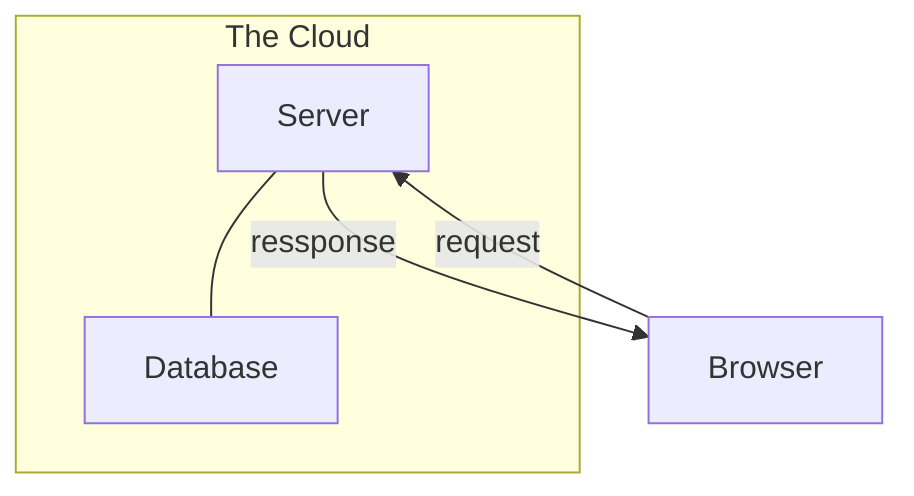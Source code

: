graph TD
subgraph The Cloud
    Server --- Database
end
%% Dummy test
Browser -- request --> Server
Server -- ressponse --> Browser